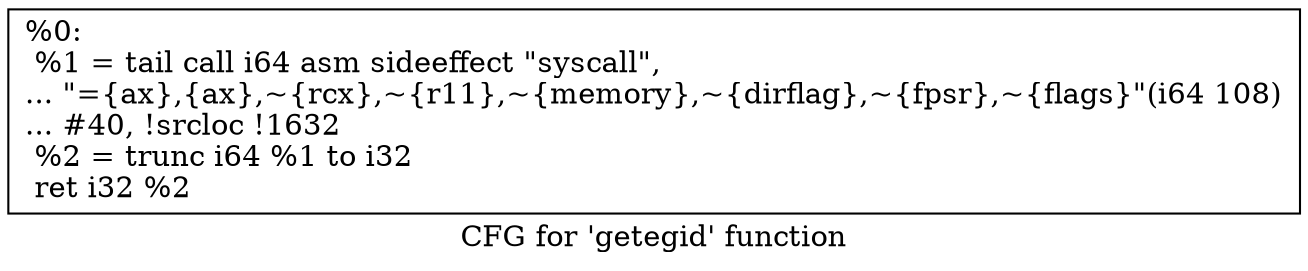 digraph "CFG for 'getegid' function" {
	label="CFG for 'getegid' function";

	Node0x19225a0 [shape=record,label="{%0:\l  %1 = tail call i64 asm sideeffect \"syscall\",\l... \"=\{ax\},\{ax\},~\{rcx\},~\{r11\},~\{memory\},~\{dirflag\},~\{fpsr\},~\{flags\}\"(i64 108)\l... #40, !srcloc !1632\l  %2 = trunc i64 %1 to i32\l  ret i32 %2\l}"];
}
